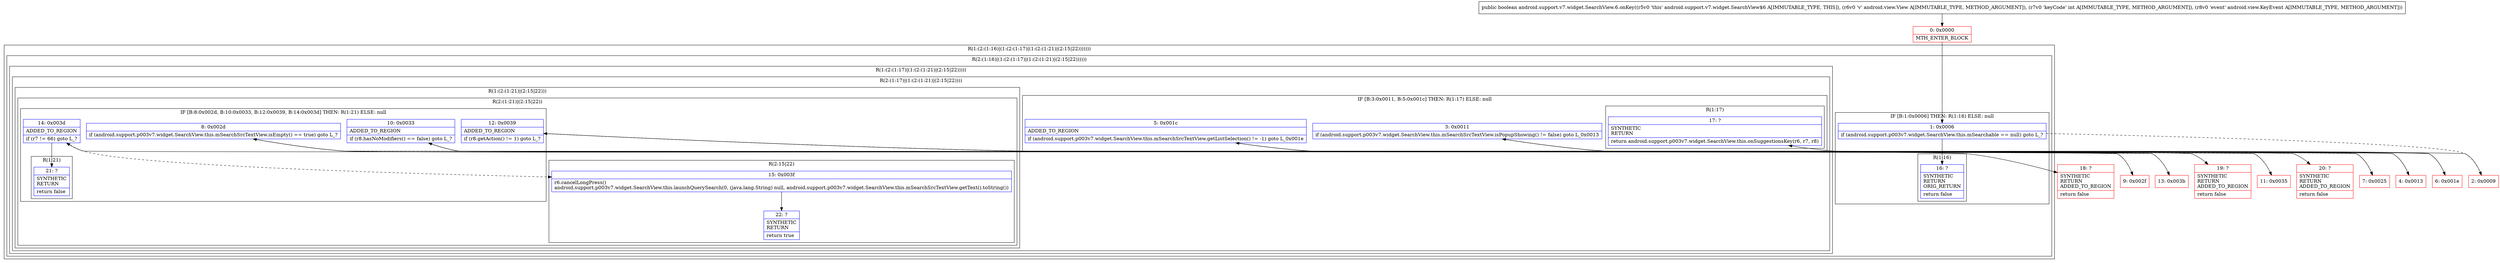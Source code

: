 digraph "CFG forandroid.support.v7.widget.SearchView.6.onKey(Landroid\/view\/View;ILandroid\/view\/KeyEvent;)Z" {
subgraph cluster_Region_388939584 {
label = "R(1:(2:(1:16)|(1:(2:(1:17)|(1:(2:(1:21)|(2:15|22)))))))";
node [shape=record,color=blue];
subgraph cluster_Region_826519137 {
label = "R(2:(1:16)|(1:(2:(1:17)|(1:(2:(1:21)|(2:15|22))))))";
node [shape=record,color=blue];
subgraph cluster_IfRegion_954310389 {
label = "IF [B:1:0x0006] THEN: R(1:16) ELSE: null";
node [shape=record,color=blue];
Node_1 [shape=record,label="{1\:\ 0x0006|if (android.support.p003v7.widget.SearchView.this.mSearchable == null) goto L_?\l}"];
subgraph cluster_Region_2054898593 {
label = "R(1:16)";
node [shape=record,color=blue];
Node_16 [shape=record,label="{16\:\ ?|SYNTHETIC\lRETURN\lORIG_RETURN\l|return false\l}"];
}
}
subgraph cluster_Region_416102161 {
label = "R(1:(2:(1:17)|(1:(2:(1:21)|(2:15|22)))))";
node [shape=record,color=blue];
subgraph cluster_Region_877769423 {
label = "R(2:(1:17)|(1:(2:(1:21)|(2:15|22))))";
node [shape=record,color=blue];
subgraph cluster_IfRegion_7574662 {
label = "IF [B:3:0x0011, B:5:0x001c] THEN: R(1:17) ELSE: null";
node [shape=record,color=blue];
Node_3 [shape=record,label="{3\:\ 0x0011|if (android.support.p003v7.widget.SearchView.this.mSearchSrcTextView.isPopupShowing() != false) goto L_0x0013\l}"];
Node_5 [shape=record,label="{5\:\ 0x001c|ADDED_TO_REGION\l|if (android.support.p003v7.widget.SearchView.this.mSearchSrcTextView.getListSelection() != \-1) goto L_0x001e\l}"];
subgraph cluster_Region_540391778 {
label = "R(1:17)";
node [shape=record,color=blue];
Node_17 [shape=record,label="{17\:\ ?|SYNTHETIC\lRETURN\l|return android.support.p003v7.widget.SearchView.this.onSuggestionsKey(r6, r7, r8)\l}"];
}
}
subgraph cluster_Region_1370585034 {
label = "R(1:(2:(1:21)|(2:15|22)))";
node [shape=record,color=blue];
subgraph cluster_Region_1758421241 {
label = "R(2:(1:21)|(2:15|22))";
node [shape=record,color=blue];
subgraph cluster_IfRegion_1954815682 {
label = "IF [B:8:0x002d, B:10:0x0033, B:12:0x0039, B:14:0x003d] THEN: R(1:21) ELSE: null";
node [shape=record,color=blue];
Node_8 [shape=record,label="{8\:\ 0x002d|if (android.support.p003v7.widget.SearchView.this.mSearchSrcTextView.isEmpty() == true) goto L_?\l}"];
Node_10 [shape=record,label="{10\:\ 0x0033|ADDED_TO_REGION\l|if (r8.hasNoModifiers() == false) goto L_?\l}"];
Node_12 [shape=record,label="{12\:\ 0x0039|ADDED_TO_REGION\l|if (r8.getAction() != 1) goto L_?\l}"];
Node_14 [shape=record,label="{14\:\ 0x003d|ADDED_TO_REGION\l|if (r7 != 66) goto L_?\l}"];
subgraph cluster_Region_2046252953 {
label = "R(1:21)";
node [shape=record,color=blue];
Node_21 [shape=record,label="{21\:\ ?|SYNTHETIC\lRETURN\l|return false\l}"];
}
}
subgraph cluster_Region_597848138 {
label = "R(2:15|22)";
node [shape=record,color=blue];
Node_15 [shape=record,label="{15\:\ 0x003f|r6.cancelLongPress()\landroid.support.p003v7.widget.SearchView.this.launchQuerySearch(0, (java.lang.String) null, android.support.p003v7.widget.SearchView.this.mSearchSrcTextView.getText().toString())\l}"];
Node_22 [shape=record,label="{22\:\ ?|SYNTHETIC\lRETURN\l|return true\l}"];
}
}
}
}
}
}
}
Node_0 [shape=record,color=red,label="{0\:\ 0x0000|MTH_ENTER_BLOCK\l}"];
Node_2 [shape=record,color=red,label="{2\:\ 0x0009}"];
Node_4 [shape=record,color=red,label="{4\:\ 0x0013}"];
Node_6 [shape=record,color=red,label="{6\:\ 0x001e}"];
Node_7 [shape=record,color=red,label="{7\:\ 0x0025}"];
Node_9 [shape=record,color=red,label="{9\:\ 0x002f}"];
Node_11 [shape=record,color=red,label="{11\:\ 0x0035}"];
Node_13 [shape=record,color=red,label="{13\:\ 0x003b}"];
Node_18 [shape=record,color=red,label="{18\:\ ?|SYNTHETIC\lRETURN\lADDED_TO_REGION\l|return false\l}"];
Node_19 [shape=record,color=red,label="{19\:\ ?|SYNTHETIC\lRETURN\lADDED_TO_REGION\l|return false\l}"];
Node_20 [shape=record,color=red,label="{20\:\ ?|SYNTHETIC\lRETURN\lADDED_TO_REGION\l|return false\l}"];
MethodNode[shape=record,label="{public boolean android.support.v7.widget.SearchView.6.onKey((r5v0 'this' android.support.v7.widget.SearchView$6 A[IMMUTABLE_TYPE, THIS]), (r6v0 'v' android.view.View A[IMMUTABLE_TYPE, METHOD_ARGUMENT]), (r7v0 'keyCode' int A[IMMUTABLE_TYPE, METHOD_ARGUMENT]), (r8v0 'event' android.view.KeyEvent A[IMMUTABLE_TYPE, METHOD_ARGUMENT])) }"];
MethodNode -> Node_0;
Node_1 -> Node_2[style=dashed];
Node_1 -> Node_16;
Node_3 -> Node_4;
Node_3 -> Node_7[style=dashed];
Node_5 -> Node_6;
Node_5 -> Node_7[style=dashed];
Node_8 -> Node_9[style=dashed];
Node_8 -> Node_18;
Node_10 -> Node_11[style=dashed];
Node_10 -> Node_19;
Node_12 -> Node_13[style=dashed];
Node_12 -> Node_20;
Node_14 -> Node_15[style=dashed];
Node_14 -> Node_21;
Node_15 -> Node_22;
Node_0 -> Node_1;
Node_2 -> Node_3;
Node_4 -> Node_5;
Node_6 -> Node_17;
Node_7 -> Node_8;
Node_9 -> Node_10;
Node_11 -> Node_12;
Node_13 -> Node_14;
}

